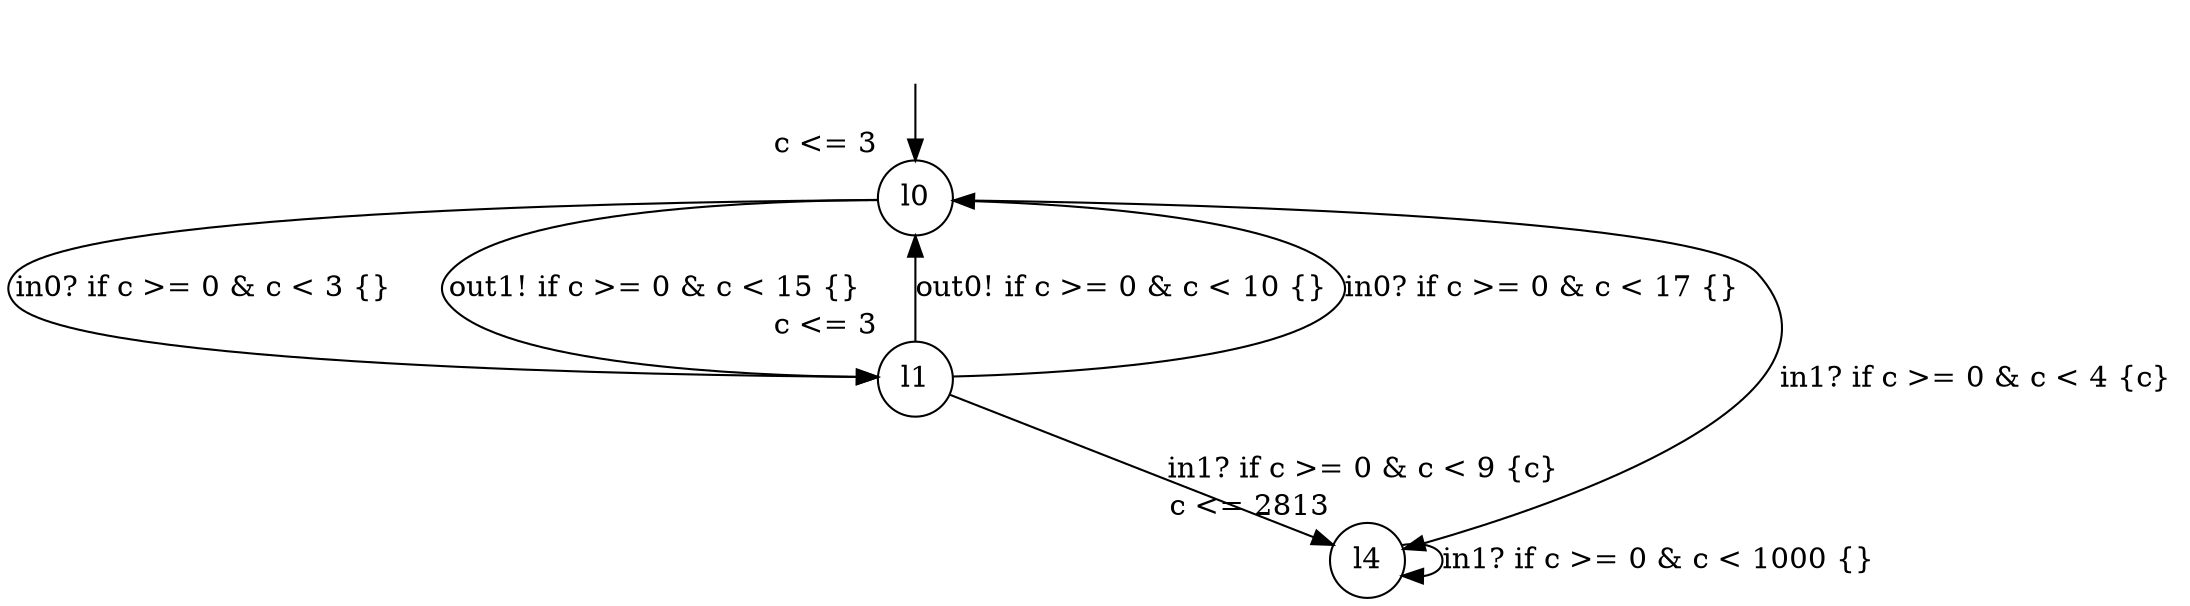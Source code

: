 digraph g {
__start0 [label="" shape="none"];
l0 [shape="circle" margin=0 label="l0", xlabel="c <= 3"];
l1 [shape="circle" margin=0 label="l1", xlabel="c <= 3"];
l4 [shape="circle" margin=0 label="l4", xlabel="c <= 2813"];
l0 -> l1 [label="in0? if c >= 0 & c < 3 {} "];
l0 -> l4 [label="in1? if c >= 0 & c < 4 {c} "];
l0 -> l1 [label="out1! if c >= 0 & c < 15 {} "];
l1 -> l0 [label="out0! if c >= 0 & c < 10 {} "];
l1 -> l4 [label="in1? if c >= 0 & c < 9 {c} "];
l1 -> l0 [label="in0? if c >= 0 & c < 17 {} "];
l4 -> l4 [label="in1? if c >= 0 & c < 1000 {} "];
__start0 -> l0;
}
